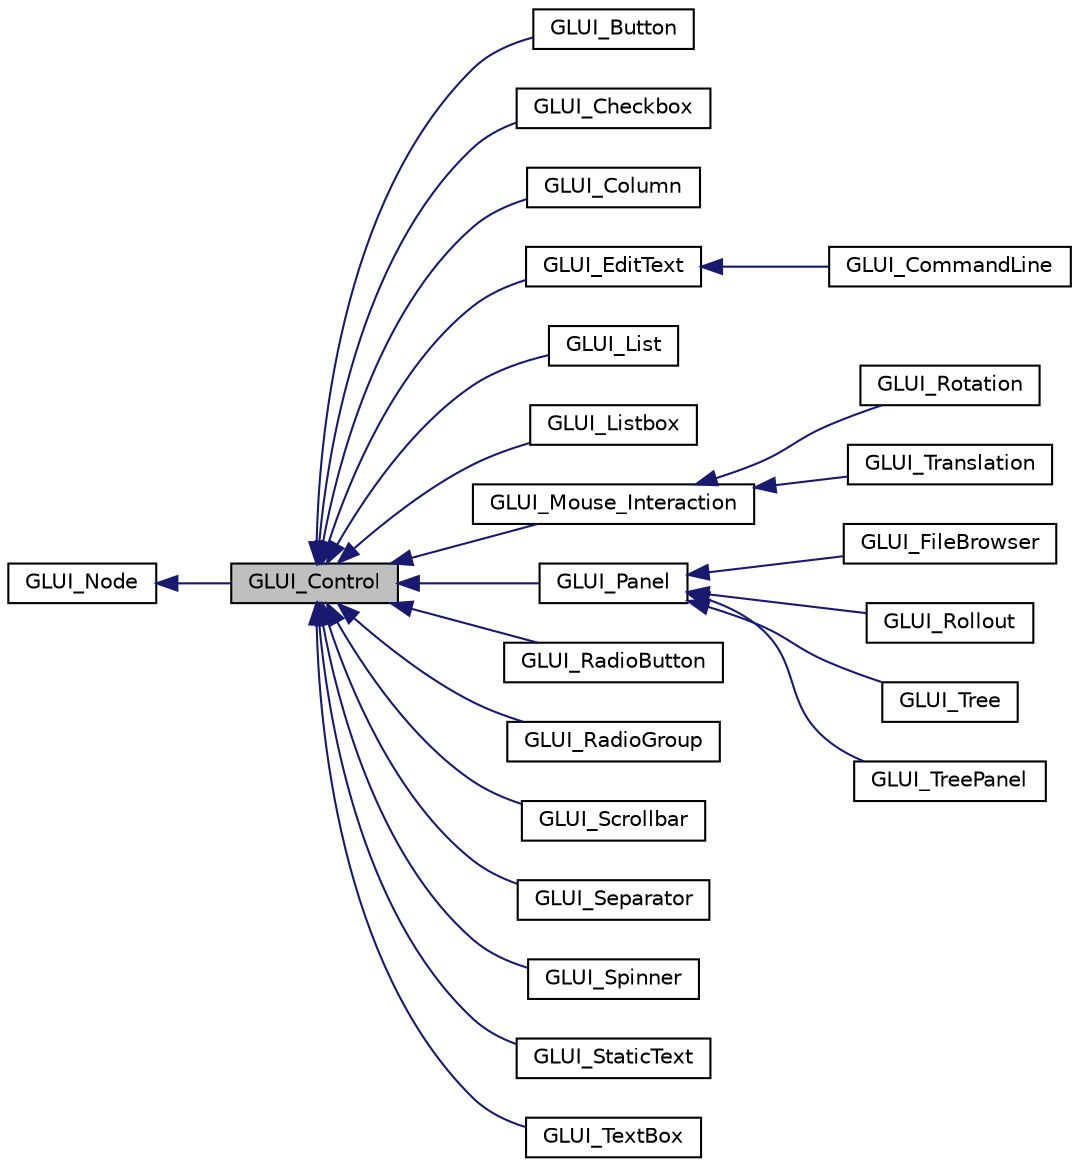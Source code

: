digraph "GLUI_Control"
{
  edge [fontname="Helvetica",fontsize="10",labelfontname="Helvetica",labelfontsize="10"];
  node [fontname="Helvetica",fontsize="10",shape=record];
  rankdir="LR";
  Node1 [label="GLUI_Control",height=0.2,width=0.4,color="black", fillcolor="grey75", style="filled", fontcolor="black"];
  Node2 -> Node1 [dir="back",color="midnightblue",fontsize="10",style="solid",fontname="Helvetica"];
  Node2 [label="GLUI_Node",height=0.2,width=0.4,color="black", fillcolor="white", style="filled",URL="$class_g_l_u_i___node.html"];
  Node1 -> Node3 [dir="back",color="midnightblue",fontsize="10",style="solid",fontname="Helvetica"];
  Node3 [label="GLUI_Button",height=0.2,width=0.4,color="black", fillcolor="white", style="filled",URL="$class_g_l_u_i___button.html"];
  Node1 -> Node4 [dir="back",color="midnightblue",fontsize="10",style="solid",fontname="Helvetica"];
  Node4 [label="GLUI_Checkbox",height=0.2,width=0.4,color="black", fillcolor="white", style="filled",URL="$class_g_l_u_i___checkbox.html"];
  Node1 -> Node5 [dir="back",color="midnightblue",fontsize="10",style="solid",fontname="Helvetica"];
  Node5 [label="GLUI_Column",height=0.2,width=0.4,color="black", fillcolor="white", style="filled",URL="$class_g_l_u_i___column.html"];
  Node1 -> Node6 [dir="back",color="midnightblue",fontsize="10",style="solid",fontname="Helvetica"];
  Node6 [label="GLUI_EditText",height=0.2,width=0.4,color="black", fillcolor="white", style="filled",URL="$class_g_l_u_i___edit_text.html"];
  Node6 -> Node7 [dir="back",color="midnightblue",fontsize="10",style="solid",fontname="Helvetica"];
  Node7 [label="GLUI_CommandLine",height=0.2,width=0.4,color="black", fillcolor="white", style="filled",URL="$class_g_l_u_i___command_line.html"];
  Node1 -> Node8 [dir="back",color="midnightblue",fontsize="10",style="solid",fontname="Helvetica"];
  Node8 [label="GLUI_List",height=0.2,width=0.4,color="black", fillcolor="white", style="filled",URL="$class_g_l_u_i___list.html"];
  Node1 -> Node9 [dir="back",color="midnightblue",fontsize="10",style="solid",fontname="Helvetica"];
  Node9 [label="GLUI_Listbox",height=0.2,width=0.4,color="black", fillcolor="white", style="filled",URL="$class_g_l_u_i___listbox.html"];
  Node1 -> Node10 [dir="back",color="midnightblue",fontsize="10",style="solid",fontname="Helvetica"];
  Node10 [label="GLUI_Mouse_Interaction",height=0.2,width=0.4,color="black", fillcolor="white", style="filled",URL="$class_g_l_u_i___mouse___interaction.html"];
  Node10 -> Node11 [dir="back",color="midnightblue",fontsize="10",style="solid",fontname="Helvetica"];
  Node11 [label="GLUI_Rotation",height=0.2,width=0.4,color="black", fillcolor="white", style="filled",URL="$class_g_l_u_i___rotation.html"];
  Node10 -> Node12 [dir="back",color="midnightblue",fontsize="10",style="solid",fontname="Helvetica"];
  Node12 [label="GLUI_Translation",height=0.2,width=0.4,color="black", fillcolor="white", style="filled",URL="$class_g_l_u_i___translation.html"];
  Node1 -> Node13 [dir="back",color="midnightblue",fontsize="10",style="solid",fontname="Helvetica"];
  Node13 [label="GLUI_Panel",height=0.2,width=0.4,color="black", fillcolor="white", style="filled",URL="$class_g_l_u_i___panel.html"];
  Node13 -> Node14 [dir="back",color="midnightblue",fontsize="10",style="solid",fontname="Helvetica"];
  Node14 [label="GLUI_FileBrowser",height=0.2,width=0.4,color="black", fillcolor="white", style="filled",URL="$class_g_l_u_i___file_browser.html"];
  Node13 -> Node15 [dir="back",color="midnightblue",fontsize="10",style="solid",fontname="Helvetica"];
  Node15 [label="GLUI_Rollout",height=0.2,width=0.4,color="black", fillcolor="white", style="filled",URL="$class_g_l_u_i___rollout.html"];
  Node13 -> Node16 [dir="back",color="midnightblue",fontsize="10",style="solid",fontname="Helvetica"];
  Node16 [label="GLUI_Tree",height=0.2,width=0.4,color="black", fillcolor="white", style="filled",URL="$class_g_l_u_i___tree.html"];
  Node13 -> Node17 [dir="back",color="midnightblue",fontsize="10",style="solid",fontname="Helvetica"];
  Node17 [label="GLUI_TreePanel",height=0.2,width=0.4,color="black", fillcolor="white", style="filled",URL="$class_g_l_u_i___tree_panel.html"];
  Node1 -> Node18 [dir="back",color="midnightblue",fontsize="10",style="solid",fontname="Helvetica"];
  Node18 [label="GLUI_RadioButton",height=0.2,width=0.4,color="black", fillcolor="white", style="filled",URL="$class_g_l_u_i___radio_button.html"];
  Node1 -> Node19 [dir="back",color="midnightblue",fontsize="10",style="solid",fontname="Helvetica"];
  Node19 [label="GLUI_RadioGroup",height=0.2,width=0.4,color="black", fillcolor="white", style="filled",URL="$class_g_l_u_i___radio_group.html"];
  Node1 -> Node20 [dir="back",color="midnightblue",fontsize="10",style="solid",fontname="Helvetica"];
  Node20 [label="GLUI_Scrollbar",height=0.2,width=0.4,color="black", fillcolor="white", style="filled",URL="$class_g_l_u_i___scrollbar.html"];
  Node1 -> Node21 [dir="back",color="midnightblue",fontsize="10",style="solid",fontname="Helvetica"];
  Node21 [label="GLUI_Separator",height=0.2,width=0.4,color="black", fillcolor="white", style="filled",URL="$class_g_l_u_i___separator.html"];
  Node1 -> Node22 [dir="back",color="midnightblue",fontsize="10",style="solid",fontname="Helvetica"];
  Node22 [label="GLUI_Spinner",height=0.2,width=0.4,color="black", fillcolor="white", style="filled",URL="$class_g_l_u_i___spinner.html"];
  Node1 -> Node23 [dir="back",color="midnightblue",fontsize="10",style="solid",fontname="Helvetica"];
  Node23 [label="GLUI_StaticText",height=0.2,width=0.4,color="black", fillcolor="white", style="filled",URL="$class_g_l_u_i___static_text.html"];
  Node1 -> Node24 [dir="back",color="midnightblue",fontsize="10",style="solid",fontname="Helvetica"];
  Node24 [label="GLUI_TextBox",height=0.2,width=0.4,color="black", fillcolor="white", style="filled",URL="$class_g_l_u_i___text_box.html"];
}
